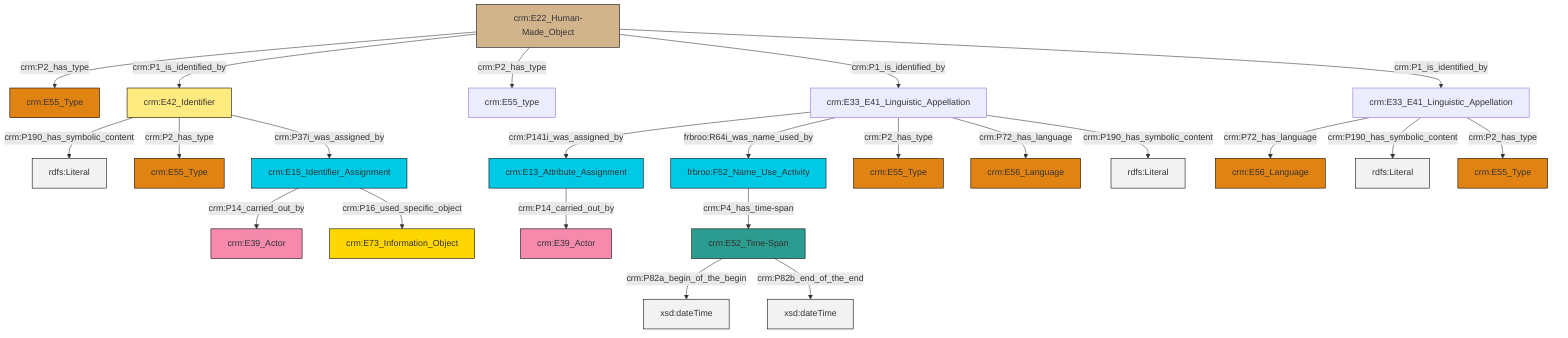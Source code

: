graph TD
classDef Literal fill:#f2f2f2,stroke:#000000;
classDef CRM_Entity fill:#FFFFFF,stroke:#000000;
classDef Temporal_Entity fill:#00C9E6, stroke:#000000;
classDef Type fill:#E18312, stroke:#000000;
classDef Time-Span fill:#2C9C91, stroke:#000000;
classDef Appellation fill:#FFEB7F, stroke:#000000;
classDef Place fill:#008836, stroke:#000000;
classDef Persistent_Item fill:#B266B2, stroke:#000000;
classDef Conceptual_Object fill:#FFD700, stroke:#000000;
classDef Physical_Thing fill:#D2B48C, stroke:#000000;
classDef Actor fill:#f58aad, stroke:#000000;
classDef PC_Classes fill:#4ce600, stroke:#000000;
classDef Multi fill:#cccccc,stroke:#000000;

4["crm:E52_Time-Span"]:::Time-Span -->|crm:P82a_begin_of_the_begin| 5[xsd:dateTime]:::Literal
12["crm:E33_E41_Linguistic_Appellation"]:::Default -->|crm:P141i_was_assigned_by| 13["crm:E13_Attribute_Assignment"]:::Temporal_Entity
12["crm:E33_E41_Linguistic_Appellation"]:::Default -->|frbroo:R64i_was_name_used_by| 16["frbroo:F52_Name_Use_Activity"]:::Temporal_Entity
12["crm:E33_E41_Linguistic_Appellation"]:::Default -->|crm:P2_has_type| 17["crm:E55_Type"]:::Type
18["crm:E42_Identifier"]:::Appellation -->|crm:P190_has_symbolic_content| 19[rdfs:Literal]:::Literal
12["crm:E33_E41_Linguistic_Appellation"]:::Default -->|crm:P72_has_language| 21["crm:E56_Language"]:::Type
22["crm:E15_Identifier_Assignment"]:::Temporal_Entity -->|crm:P14_carried_out_by| 0["crm:E39_Actor"]:::Actor
23["crm:E33_E41_Linguistic_Appellation"]:::Default -->|crm:P72_has_language| 24["crm:E56_Language"]:::Type
28["crm:E22_Human-Made_Object"]:::Physical_Thing -->|crm:P2_has_type| 2["crm:E55_Type"]:::Type
12["crm:E33_E41_Linguistic_Appellation"]:::Default -->|crm:P190_has_symbolic_content| 31[rdfs:Literal]:::Literal
28["crm:E22_Human-Made_Object"]:::Physical_Thing -->|crm:P1_is_identified_by| 18["crm:E42_Identifier"]:::Appellation
16["frbroo:F52_Name_Use_Activity"]:::Temporal_Entity -->|crm:P4_has_time-span| 4["crm:E52_Time-Span"]:::Time-Span
18["crm:E42_Identifier"]:::Appellation -->|crm:P2_has_type| 26["crm:E55_Type"]:::Type
22["crm:E15_Identifier_Assignment"]:::Temporal_Entity -->|crm:P16_used_specific_object| 8["crm:E73_Information_Object"]:::Conceptual_Object
23["crm:E33_E41_Linguistic_Appellation"]:::Default -->|crm:P190_has_symbolic_content| 36[rdfs:Literal]:::Literal
23["crm:E33_E41_Linguistic_Appellation"]:::Default -->|crm:P2_has_type| 10["crm:E55_Type"]:::Type
28["crm:E22_Human-Made_Object"]:::Physical_Thing -->|crm:P2_has_type| 14["crm:E55_type"]:::Default
13["crm:E13_Attribute_Assignment"]:::Temporal_Entity -->|crm:P14_carried_out_by| 6["crm:E39_Actor"]:::Actor
28["crm:E22_Human-Made_Object"]:::Physical_Thing -->|crm:P1_is_identified_by| 12["crm:E33_E41_Linguistic_Appellation"]:::Default
4["crm:E52_Time-Span"]:::Time-Span -->|crm:P82b_end_of_the_end| 40[xsd:dateTime]:::Literal
28["crm:E22_Human-Made_Object"]:::Physical_Thing -->|crm:P1_is_identified_by| 23["crm:E33_E41_Linguistic_Appellation"]:::Default
18["crm:E42_Identifier"]:::Appellation -->|crm:P37i_was_assigned_by| 22["crm:E15_Identifier_Assignment"]:::Temporal_Entity